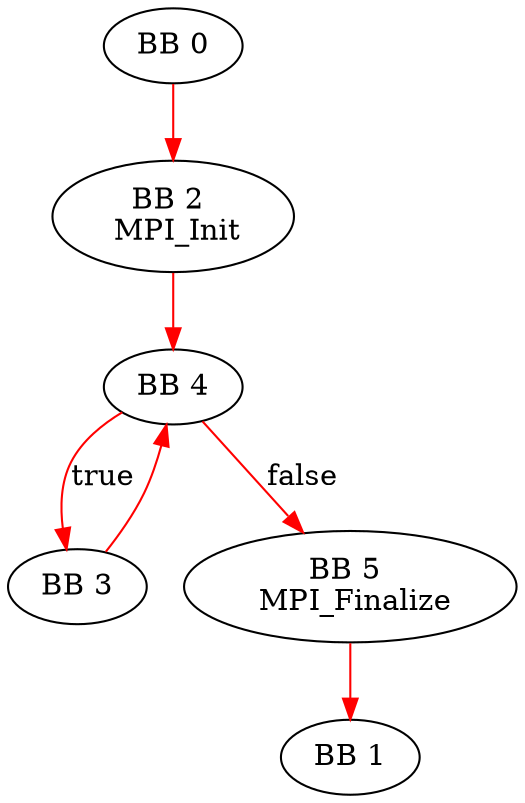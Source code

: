 Digraph G{
0 [label="BB 0" shape=ellipse]
0 -> 2 [color=red label=""]
2 [label="BB 2 \n MPI_Init" shape=ellipse]
2 -> 4 [color=red label=""]
3 [label="BB 3" shape=ellipse]
3 -> 4 [color=red label=""]
4 [label="BB 4" shape=ellipse]
4 -> 3 [color=red label="true"]
4 -> 5 [color=red label="false"]
5 [label="BB 5 \n MPI_Finalize" shape=ellipse]
5 -> 1 [color=red label=""]
1 [label="BB 1" shape=ellipse]
}
